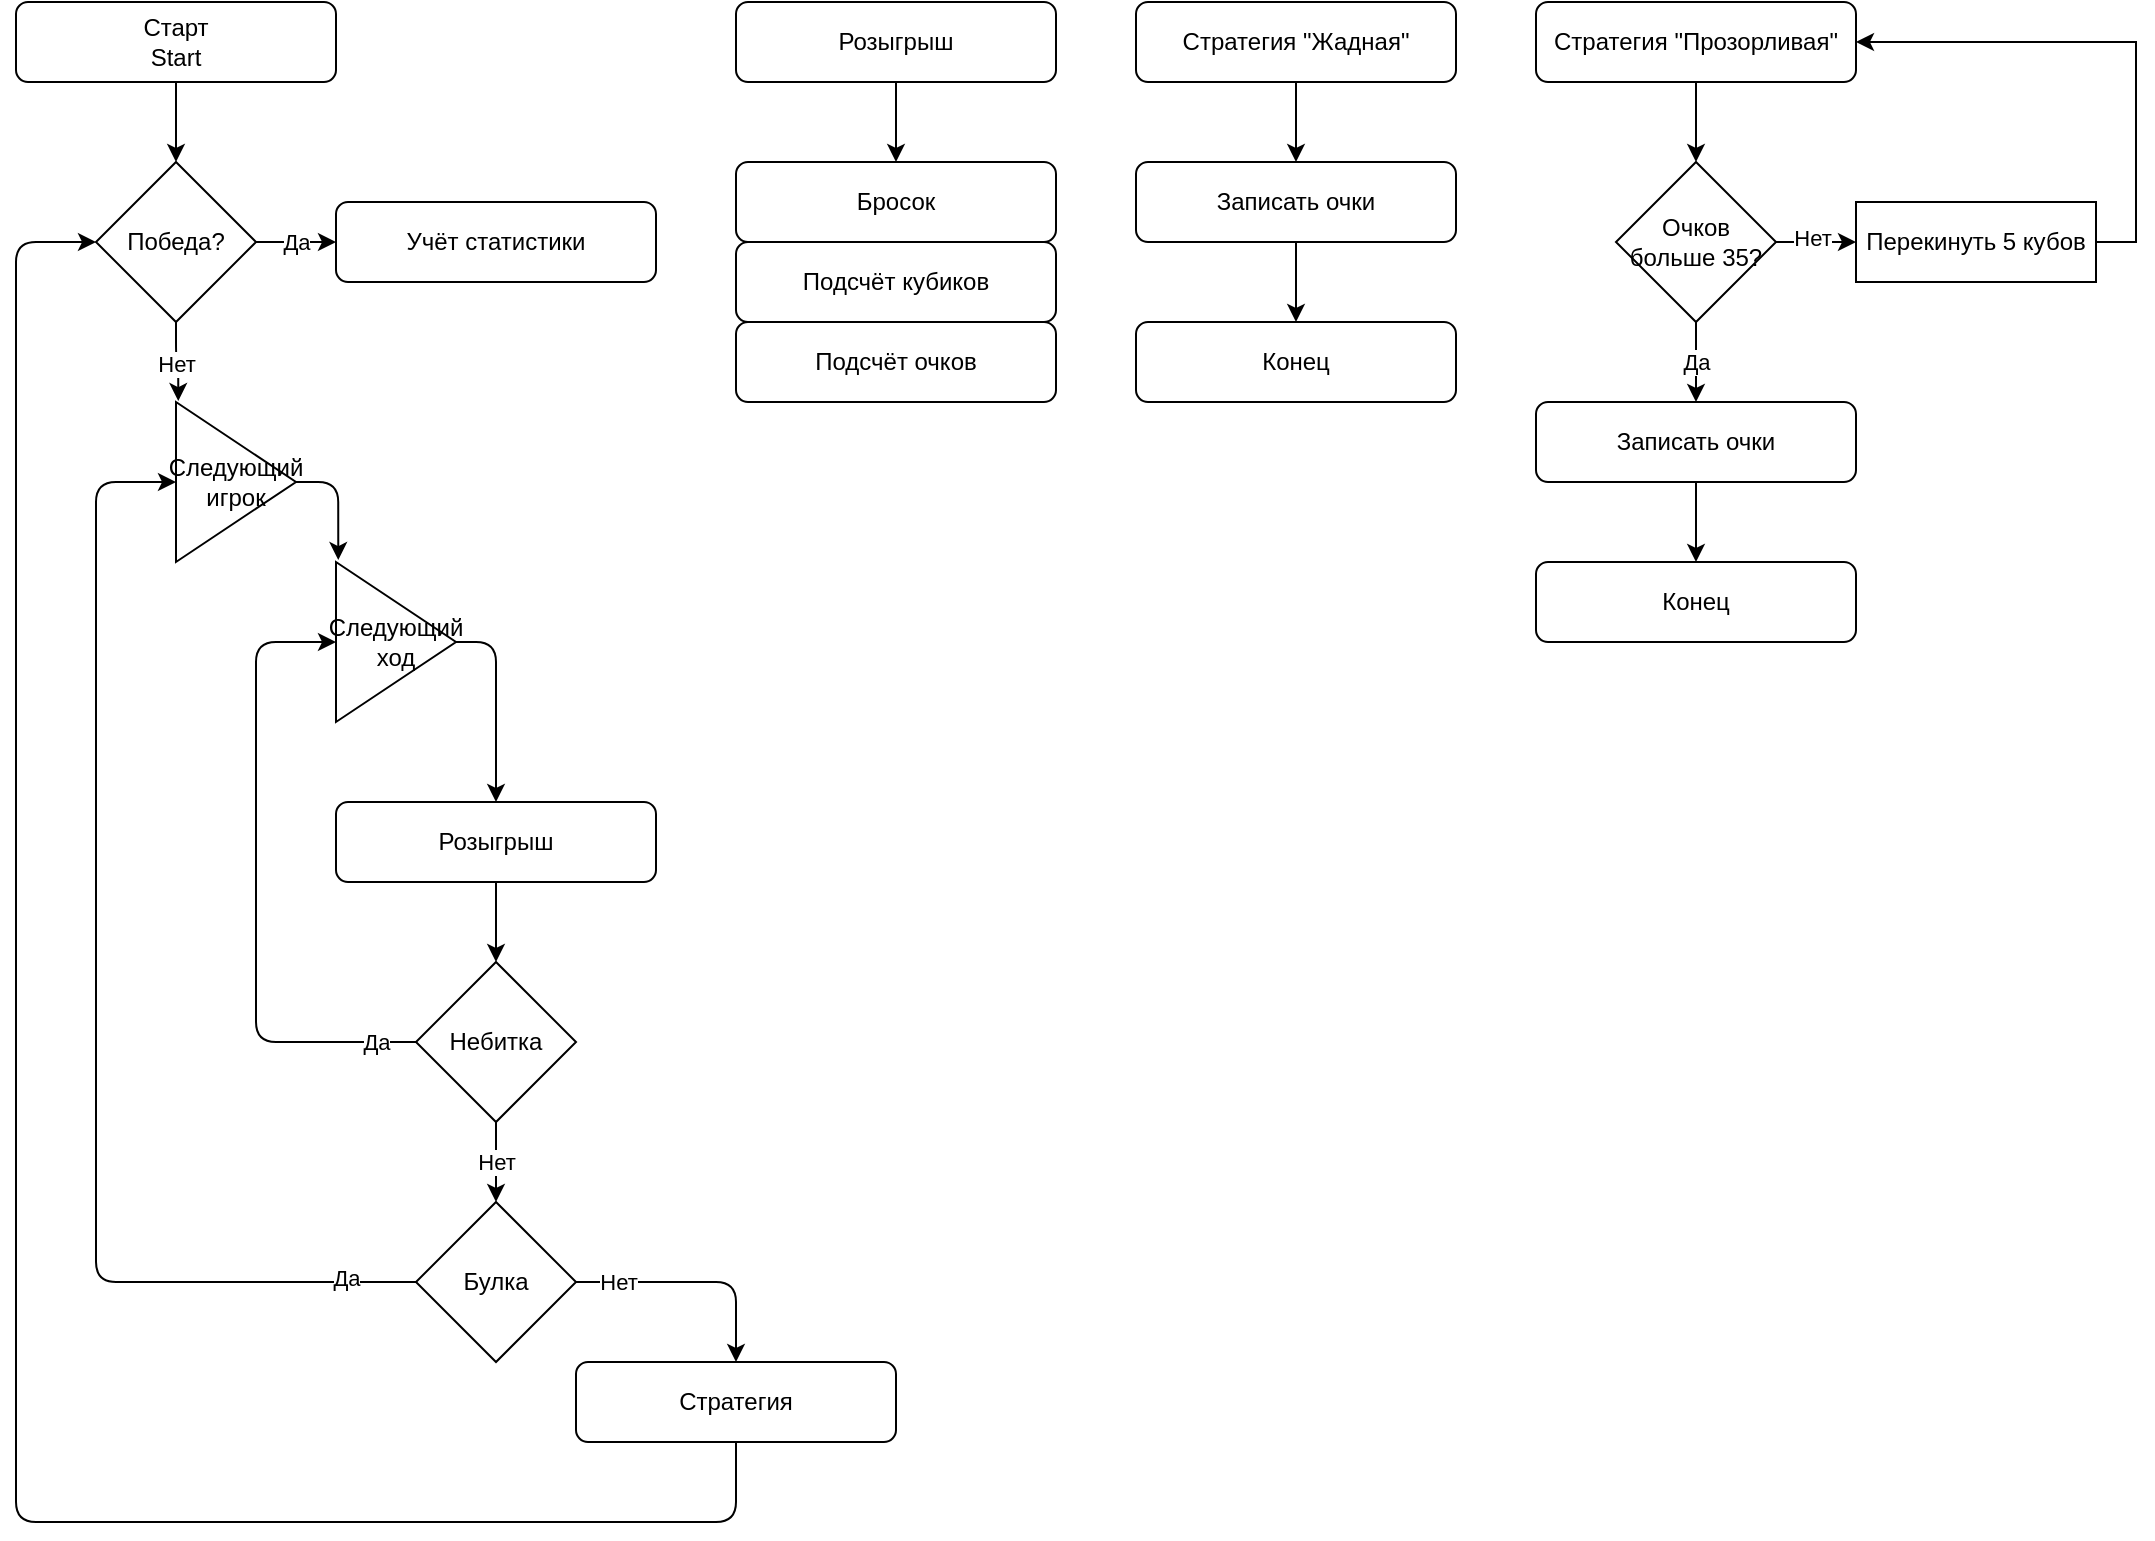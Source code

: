 <mxfile>
    <diagram name="Страница — 1" id="ciG4N1viYojl79Dgo718">
        <mxGraphModel dx="824" dy="442" grid="1" gridSize="10" guides="1" tooltips="1" connect="1" arrows="1" fold="1" page="1" pageScale="1" pageWidth="1654" pageHeight="1169" math="0" shadow="0">
            <root>
                <mxCell id="0"/>
                <mxCell id="1" parent="0"/>
                <mxCell id="XSMuP1_ajiFdRLT7pFgW-3" value="" style="edgeStyle=orthogonalEdgeStyle;rounded=0;orthogonalLoop=1;jettySize=auto;html=1;" parent="1" source="XSMuP1_ajiFdRLT7pFgW-1" target="XSMuP1_ajiFdRLT7pFgW-2" edge="1">
                    <mxGeometry relative="1" as="geometry"/>
                </mxCell>
                <mxCell id="XSMuP1_ajiFdRLT7pFgW-1" value="Розыгрыш" style="rounded=1;whiteSpace=wrap;html=1;" parent="1" vertex="1">
                    <mxGeometry x="400" y="120" width="160" height="40" as="geometry"/>
                </mxCell>
                <mxCell id="XSMuP1_ajiFdRLT7pFgW-2" value="Бросок" style="rounded=1;whiteSpace=wrap;html=1;" parent="1" vertex="1">
                    <mxGeometry x="400" y="200" width="160" height="40" as="geometry"/>
                </mxCell>
                <mxCell id="XSMuP1_ajiFdRLT7pFgW-20" value="" style="edgeStyle=orthogonalEdgeStyle;rounded=0;orthogonalLoop=1;jettySize=auto;html=1;" parent="1" source="XSMuP1_ajiFdRLT7pFgW-17" target="XSMuP1_ajiFdRLT7pFgW-19" edge="1">
                    <mxGeometry relative="1" as="geometry"/>
                </mxCell>
                <mxCell id="XSMuP1_ajiFdRLT7pFgW-17" value="Стратегия &quot;Жадная&quot;" style="rounded=1;whiteSpace=wrap;html=1;" parent="1" vertex="1">
                    <mxGeometry x="600" y="120" width="160" height="40" as="geometry"/>
                </mxCell>
                <mxCell id="XSMuP1_ajiFdRLT7pFgW-22" value="" style="edgeStyle=orthogonalEdgeStyle;rounded=0;orthogonalLoop=1;jettySize=auto;html=1;" parent="1" source="XSMuP1_ajiFdRLT7pFgW-19" target="XSMuP1_ajiFdRLT7pFgW-21" edge="1">
                    <mxGeometry relative="1" as="geometry"/>
                </mxCell>
                <mxCell id="XSMuP1_ajiFdRLT7pFgW-19" value="Записать очки" style="rounded=1;whiteSpace=wrap;html=1;" parent="1" vertex="1">
                    <mxGeometry x="600" y="200" width="160" height="40" as="geometry"/>
                </mxCell>
                <mxCell id="XSMuP1_ajiFdRLT7pFgW-21" value="Конец" style="rounded=1;whiteSpace=wrap;html=1;" parent="1" vertex="1">
                    <mxGeometry x="600" y="280" width="160" height="40" as="geometry"/>
                </mxCell>
                <mxCell id="XSMuP1_ajiFdRLT7pFgW-27" style="edgeStyle=orthogonalEdgeStyle;rounded=0;orthogonalLoop=1;jettySize=auto;html=1;exitX=0.5;exitY=1;exitDx=0;exitDy=0;entryX=0.5;entryY=0;entryDx=0;entryDy=0;" parent="1" source="XSMuP1_ajiFdRLT7pFgW-23" target="XSMuP1_ajiFdRLT7pFgW-26" edge="1">
                    <mxGeometry relative="1" as="geometry"/>
                </mxCell>
                <mxCell id="XSMuP1_ajiFdRLT7pFgW-23" value="Стратегия &quot;Прозорливая&quot;" style="rounded=1;whiteSpace=wrap;html=1;" parent="1" vertex="1">
                    <mxGeometry x="800" y="120" width="160" height="40" as="geometry"/>
                </mxCell>
                <mxCell id="XSMuP1_ajiFdRLT7pFgW-29" value="" style="edgeStyle=orthogonalEdgeStyle;rounded=0;orthogonalLoop=1;jettySize=auto;html=1;" parent="1" source="XSMuP1_ajiFdRLT7pFgW-26" target="XSMuP1_ajiFdRLT7pFgW-28" edge="1">
                    <mxGeometry relative="1" as="geometry"/>
                </mxCell>
                <mxCell id="XSMuP1_ajiFdRLT7pFgW-30" value="Нет" style="edgeLabel;html=1;align=center;verticalAlign=middle;resizable=0;points=[];" parent="XSMuP1_ajiFdRLT7pFgW-29" vertex="1" connectable="0">
                    <mxGeometry x="-0.105" y="2" relative="1" as="geometry">
                        <mxPoint as="offset"/>
                    </mxGeometry>
                </mxCell>
                <mxCell id="XSMuP1_ajiFdRLT7pFgW-31" style="edgeStyle=orthogonalEdgeStyle;rounded=0;orthogonalLoop=1;jettySize=auto;html=1;exitX=0.5;exitY=1;exitDx=0;exitDy=0;entryX=0.5;entryY=0;entryDx=0;entryDy=0;" parent="1" source="XSMuP1_ajiFdRLT7pFgW-26" target="XSMuP1_ajiFdRLT7pFgW-35" edge="1">
                    <mxGeometry relative="1" as="geometry">
                        <mxPoint x="890" y="300" as="targetPoint"/>
                    </mxGeometry>
                </mxCell>
                <mxCell id="XSMuP1_ajiFdRLT7pFgW-34" value="Да" style="edgeLabel;html=1;align=center;verticalAlign=middle;resizable=0;points=[];" parent="XSMuP1_ajiFdRLT7pFgW-31" vertex="1" connectable="0">
                    <mxGeometry x="-0.19" y="-3" relative="1" as="geometry">
                        <mxPoint x="3" y="4" as="offset"/>
                    </mxGeometry>
                </mxCell>
                <mxCell id="XSMuP1_ajiFdRLT7pFgW-26" value="Очков больше 35?" style="rhombus;whiteSpace=wrap;html=1;" parent="1" vertex="1">
                    <mxGeometry x="840" y="200" width="80" height="80" as="geometry"/>
                </mxCell>
                <mxCell id="XSMuP1_ajiFdRLT7pFgW-37" style="edgeStyle=orthogonalEdgeStyle;rounded=0;orthogonalLoop=1;jettySize=auto;html=1;exitX=1;exitY=0.5;exitDx=0;exitDy=0;entryX=1;entryY=0.5;entryDx=0;entryDy=0;" parent="1" source="XSMuP1_ajiFdRLT7pFgW-28" target="XSMuP1_ajiFdRLT7pFgW-23" edge="1">
                    <mxGeometry relative="1" as="geometry"/>
                </mxCell>
                <mxCell id="XSMuP1_ajiFdRLT7pFgW-28" value="Перекинуть 5 кубов" style="whiteSpace=wrap;html=1;" parent="1" vertex="1">
                    <mxGeometry x="960" y="220" width="120" height="40" as="geometry"/>
                </mxCell>
                <mxCell id="XSMuP1_ajiFdRLT7pFgW-32" value="Конец" style="rounded=1;whiteSpace=wrap;html=1;" parent="1" vertex="1">
                    <mxGeometry x="800" y="400" width="160" height="40" as="geometry"/>
                </mxCell>
                <mxCell id="XSMuP1_ajiFdRLT7pFgW-36" style="edgeStyle=orthogonalEdgeStyle;rounded=0;orthogonalLoop=1;jettySize=auto;html=1;exitX=0.5;exitY=1;exitDx=0;exitDy=0;entryX=0.5;entryY=0;entryDx=0;entryDy=0;" parent="1" source="XSMuP1_ajiFdRLT7pFgW-35" target="XSMuP1_ajiFdRLT7pFgW-32" edge="1">
                    <mxGeometry relative="1" as="geometry"/>
                </mxCell>
                <mxCell id="XSMuP1_ajiFdRLT7pFgW-35" value="Записать очки" style="rounded=1;whiteSpace=wrap;html=1;" parent="1" vertex="1">
                    <mxGeometry x="800" y="320" width="160" height="40" as="geometry"/>
                </mxCell>
                <mxCell id="5" value="" style="edgeStyle=none;html=1;" parent="1" source="2" target="4" edge="1">
                    <mxGeometry relative="1" as="geometry"/>
                </mxCell>
                <mxCell id="2" value="Подсчёт кубиков" style="rounded=1;whiteSpace=wrap;html=1;" parent="1" vertex="1">
                    <mxGeometry x="400" y="240" width="160" height="40" as="geometry"/>
                </mxCell>
                <mxCell id="4" value="Подсчёт очков" style="rounded=1;whiteSpace=wrap;html=1;" parent="1" vertex="1">
                    <mxGeometry x="400" y="280" width="160" height="40" as="geometry"/>
                </mxCell>
                <mxCell id="9" style="edgeStyle=orthogonalEdgeStyle;html=1;exitX=0.5;exitY=1;exitDx=0;exitDy=0;entryX=0.019;entryY=-0.006;entryDx=0;entryDy=0;entryPerimeter=0;" parent="1" source="7" target="16" edge="1">
                    <mxGeometry relative="1" as="geometry">
                        <mxPoint x="160" y="350" as="targetPoint"/>
                    </mxGeometry>
                </mxCell>
                <mxCell id="10" value="Нет" style="edgeLabel;html=1;align=center;verticalAlign=middle;resizable=0;points=[];" parent="9" vertex="1" connectable="0">
                    <mxGeometry x="-0.492" y="-1" relative="1" as="geometry">
                        <mxPoint x="1" y="10" as="offset"/>
                    </mxGeometry>
                </mxCell>
                <mxCell id="13" value="" style="edgeStyle=none;html=1;entryX=0;entryY=0.5;entryDx=0;entryDy=0;" parent="1" source="7" target="14" edge="1">
                    <mxGeometry relative="1" as="geometry">
                        <mxPoint x="20" y="240" as="targetPoint"/>
                    </mxGeometry>
                </mxCell>
                <mxCell id="15" value="Да" style="edgeLabel;html=1;align=center;verticalAlign=middle;resizable=0;points=[];" parent="13" vertex="1" connectable="0">
                    <mxGeometry x="-0.431" y="-1" relative="1" as="geometry">
                        <mxPoint x="8" y="-1" as="offset"/>
                    </mxGeometry>
                </mxCell>
                <mxCell id="7" value="Победа?" style="rhombus;whiteSpace=wrap;html=1;" parent="1" vertex="1">
                    <mxGeometry x="80" y="200" width="80" height="80" as="geometry"/>
                </mxCell>
                <mxCell id="11" style="edgeStyle=none;html=1;exitX=0.5;exitY=1;exitDx=0;exitDy=0;entryX=0.5;entryY=0;entryDx=0;entryDy=0;" parent="1" source="8" target="7" edge="1">
                    <mxGeometry relative="1" as="geometry"/>
                </mxCell>
                <mxCell id="8" value="Старт&lt;br&gt;Start" style="rounded=1;whiteSpace=wrap;html=1;" parent="1" vertex="1">
                    <mxGeometry x="40" y="120" width="160" height="40" as="geometry"/>
                </mxCell>
                <mxCell id="14" value="Учёт статистики" style="rounded=1;whiteSpace=wrap;html=1;" parent="1" vertex="1">
                    <mxGeometry x="200" y="220" width="160" height="40" as="geometry"/>
                </mxCell>
                <mxCell id="19" value="" style="edgeStyle=orthogonalEdgeStyle;html=1;entryX=0.019;entryY=-0.012;entryDx=0;entryDy=0;entryPerimeter=0;" parent="1" source="16" target="18" edge="1">
                    <mxGeometry relative="1" as="geometry"/>
                </mxCell>
                <mxCell id="16" value="Следующий игрок" style="triangle;whiteSpace=wrap;html=1;" parent="1" vertex="1">
                    <mxGeometry x="120" y="320" width="60" height="80" as="geometry"/>
                </mxCell>
                <mxCell id="18" value="Следующий ход" style="triangle;whiteSpace=wrap;html=1;" parent="1" vertex="1">
                    <mxGeometry x="200" y="400" width="60" height="80" as="geometry"/>
                </mxCell>
                <mxCell id="23" value="" style="edgeStyle=orthogonalEdgeStyle;html=1;exitX=1;exitY=0.5;exitDx=0;exitDy=0;entryX=0.5;entryY=0;entryDx=0;entryDy=0;endArrow=classic;endFill=1;" parent="1" source="18" target="21" edge="1">
                    <mxGeometry relative="1" as="geometry">
                        <mxPoint x="260" y="440" as="sourcePoint"/>
                        <mxPoint x="120" y="360" as="targetPoint"/>
                    </mxGeometry>
                </mxCell>
                <mxCell id="39" style="edgeStyle=orthogonalEdgeStyle;shape=connector;rounded=1;html=1;exitX=0.5;exitY=1;exitDx=0;exitDy=0;entryX=0.5;entryY=0;entryDx=0;entryDy=0;labelBackgroundColor=default;strokeColor=default;fontFamily=Helvetica;fontSize=11;fontColor=default;endArrow=classic;endFill=1;" parent="1" source="21" target="35" edge="1">
                    <mxGeometry relative="1" as="geometry"/>
                </mxCell>
                <mxCell id="21" value="Розыгрыш" style="rounded=1;whiteSpace=wrap;html=1;" parent="1" vertex="1">
                    <mxGeometry x="200" y="520" width="160" height="40" as="geometry"/>
                </mxCell>
                <mxCell id="26" value="" style="edgeStyle=orthogonalEdgeStyle;rounded=1;orthogonalLoop=1;jettySize=auto;html=1;entryX=0;entryY=0.5;entryDx=0;entryDy=0;endFill=1;exitX=0;exitY=0.5;exitDx=0;exitDy=0;" parent="1" source="30" target="16" edge="1">
                    <mxGeometry relative="1" as="geometry">
                        <mxPoint x="200" y="640" as="targetPoint"/>
                        <Array as="points">
                            <mxPoint x="80" y="760"/>
                            <mxPoint x="80" y="360"/>
                        </Array>
                    </mxGeometry>
                </mxCell>
                <mxCell id="41" value="Да" style="edgeLabel;html=1;align=center;verticalAlign=middle;resizable=0;points=[];fontSize=11;fontFamily=Helvetica;fontColor=default;" parent="26" vertex="1" connectable="0">
                    <mxGeometry x="-0.881" y="-2" relative="1" as="geometry">
                        <mxPoint as="offset"/>
                    </mxGeometry>
                </mxCell>
                <mxCell id="42" style="edgeStyle=orthogonalEdgeStyle;shape=connector;rounded=1;html=1;exitX=1;exitY=0.5;exitDx=0;exitDy=0;entryX=0.5;entryY=0;entryDx=0;entryDy=0;labelBackgroundColor=default;strokeColor=default;fontFamily=Helvetica;fontSize=11;fontColor=default;endArrow=classic;endFill=1;" parent="1" source="30" target="36" edge="1">
                    <mxGeometry relative="1" as="geometry"/>
                </mxCell>
                <mxCell id="43" value="Нет" style="edgeLabel;html=1;align=center;verticalAlign=middle;resizable=0;points=[];fontSize=11;fontFamily=Helvetica;fontColor=default;" parent="42" vertex="1" connectable="0">
                    <mxGeometry x="-0.81" relative="1" as="geometry">
                        <mxPoint x="9" as="offset"/>
                    </mxGeometry>
                </mxCell>
                <mxCell id="30" value="Булка" style="rhombus;whiteSpace=wrap;html=1;" parent="1" vertex="1">
                    <mxGeometry x="240" y="720" width="80" height="80" as="geometry"/>
                </mxCell>
                <mxCell id="33" style="edgeStyle=orthogonalEdgeStyle;rounded=1;orthogonalLoop=1;jettySize=auto;html=1;exitX=0.5;exitY=1;exitDx=0;exitDy=0;entryX=0.5;entryY=0;entryDx=0;entryDy=0;endFill=1;" parent="1" source="35" target="30" edge="1">
                    <mxGeometry relative="1" as="geometry">
                        <mxPoint x="280" y="760" as="targetPoint"/>
                        <Array as="points"/>
                    </mxGeometry>
                </mxCell>
                <mxCell id="34" value="Нет" style="edgeLabel;html=1;align=center;verticalAlign=middle;resizable=0;points=[];" parent="33" vertex="1" connectable="0">
                    <mxGeometry x="-0.553" y="-2" relative="1" as="geometry">
                        <mxPoint x="2" y="11" as="offset"/>
                    </mxGeometry>
                </mxCell>
                <mxCell id="38" style="edgeStyle=orthogonalEdgeStyle;shape=connector;rounded=1;html=1;exitX=0;exitY=0.5;exitDx=0;exitDy=0;entryX=0;entryY=0.5;entryDx=0;entryDy=0;labelBackgroundColor=default;strokeColor=default;fontFamily=Helvetica;fontSize=11;fontColor=default;endArrow=classic;endFill=1;" parent="1" source="35" target="18" edge="1">
                    <mxGeometry relative="1" as="geometry">
                        <Array as="points">
                            <mxPoint x="160" y="640"/>
                            <mxPoint x="160" y="440"/>
                        </Array>
                    </mxGeometry>
                </mxCell>
                <mxCell id="40" value="Да" style="edgeLabel;html=1;align=center;verticalAlign=middle;resizable=0;points=[];fontSize=11;fontFamily=Helvetica;fontColor=default;" parent="38" vertex="1" connectable="0">
                    <mxGeometry x="-0.285" relative="1" as="geometry">
                        <mxPoint x="60" y="34" as="offset"/>
                    </mxGeometry>
                </mxCell>
                <mxCell id="35" value="Небитка" style="rhombus;whiteSpace=wrap;html=1;" parent="1" vertex="1">
                    <mxGeometry x="240" y="600" width="80" height="80" as="geometry"/>
                </mxCell>
                <mxCell id="44" style="edgeStyle=orthogonalEdgeStyle;shape=connector;rounded=1;html=1;exitX=0.5;exitY=1;exitDx=0;exitDy=0;labelBackgroundColor=default;strokeColor=default;fontFamily=Helvetica;fontSize=11;fontColor=default;endArrow=classic;endFill=1;entryX=0;entryY=0.5;entryDx=0;entryDy=0;" parent="1" source="36" target="7" edge="1">
                    <mxGeometry relative="1" as="geometry">
                        <mxPoint x="40" y="240" as="targetPoint"/>
                        <Array as="points">
                            <mxPoint x="400" y="880"/>
                            <mxPoint x="40" y="880"/>
                            <mxPoint x="40" y="240"/>
                        </Array>
                    </mxGeometry>
                </mxCell>
                <mxCell id="36" value="Стратегия" style="rounded=1;whiteSpace=wrap;html=1;" parent="1" vertex="1">
                    <mxGeometry x="320" y="800" width="160" height="40" as="geometry"/>
                </mxCell>
            </root>
        </mxGraphModel>
    </diagram>
</mxfile>